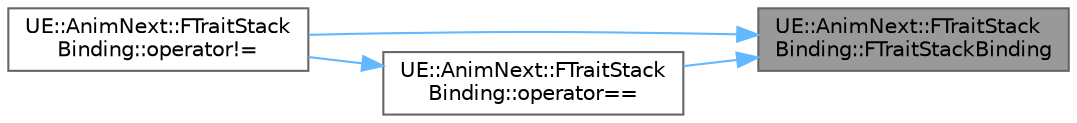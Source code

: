 digraph "UE::AnimNext::FTraitStackBinding::FTraitStackBinding"
{
 // INTERACTIVE_SVG=YES
 // LATEX_PDF_SIZE
  bgcolor="transparent";
  edge [fontname=Helvetica,fontsize=10,labelfontname=Helvetica,labelfontsize=10];
  node [fontname=Helvetica,fontsize=10,shape=box,height=0.2,width=0.4];
  rankdir="RL";
  Node1 [id="Node000001",label="UE::AnimNext::FTraitStack\lBinding::FTraitStackBinding",height=0.2,width=0.4,color="gray40", fillcolor="grey60", style="filled", fontcolor="black",tooltip=" "];
  Node1 -> Node2 [id="edge1_Node000001_Node000002",dir="back",color="steelblue1",style="solid",tooltip=" "];
  Node2 [id="Node000002",label="UE::AnimNext::FTraitStack\lBinding::operator!=",height=0.2,width=0.4,color="grey40", fillcolor="white", style="filled",URL="$d4/d88/structUE_1_1AnimNext_1_1FTraitStackBinding.html#aa04fcfe13e48cb28c7617c3ea56e2c41",tooltip=" "];
  Node1 -> Node3 [id="edge2_Node000001_Node000003",dir="back",color="steelblue1",style="solid",tooltip=" "];
  Node3 [id="Node000003",label="UE::AnimNext::FTraitStack\lBinding::operator==",height=0.2,width=0.4,color="grey40", fillcolor="white", style="filled",URL="$d4/d88/structUE_1_1AnimNext_1_1FTraitStackBinding.html#a1ac3ea5007a6b30613dc04bb05c88bfc",tooltip=" "];
  Node3 -> Node2 [id="edge3_Node000003_Node000002",dir="back",color="steelblue1",style="solid",tooltip=" "];
}
